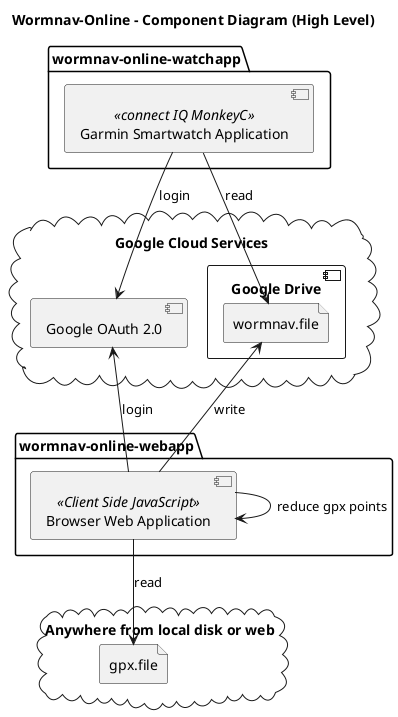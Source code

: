 @startuml

title Wormnav-Online - Component Diagram (High Level)

package "wormnav-online-watchapp" {
 component "Garmin Smartwatch Application" as GarminWatchApp<<connect IQ MonkeyC>>
}

package "wormnav-online-webapp" {
 component "Browser Web Application" as BrowserApp<<Client Side JavaScript>>
}

cloud "Google Cloud Services" {
 component "Google OAuth 2.0" as OAuth
 component "Google Drive" as Drive {
  file wormnav.file
 }
}

cloud "Anywhere from local disk or web" {
    file gpx.file
}

GarminWatchApp -down-> OAuth: login
GarminWatchApp -down-> wormnav.file: read

BrowserApp -up-> OAuth: login
BrowserApp -up-> wormnav.file: write

BrowserApp -down-> gpx.file: read
BrowserApp --> BrowserApp: reduce gpx points 

@enduml